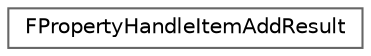 digraph "Graphical Class Hierarchy"
{
 // INTERACTIVE_SVG=YES
 // LATEX_PDF_SIZE
  bgcolor="transparent";
  edge [fontname=Helvetica,fontsize=10,labelfontname=Helvetica,labelfontsize=10];
  node [fontname=Helvetica,fontsize=10,shape=box,height=0.2,width=0.4];
  rankdir="LR";
  Node0 [id="Node000000",label="FPropertyHandleItemAddResult",height=0.2,width=0.4,color="grey40", fillcolor="white", style="filled",URL="$d9/dd1/classFPropertyHandleItemAddResult.html",tooltip=" "];
}
